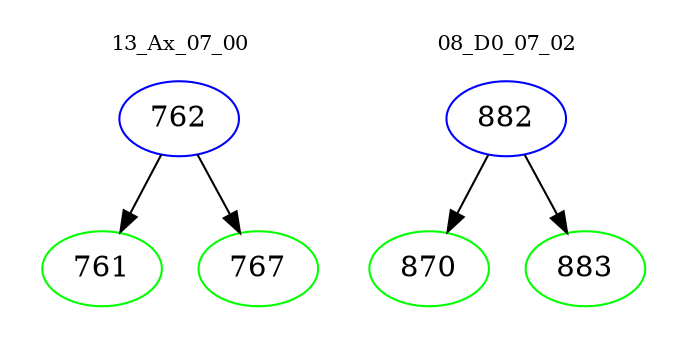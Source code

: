 digraph{
subgraph cluster_0 {
color = white
label = "13_Ax_07_00";
fontsize=10;
T0_762 [label="762", color="blue"]
T0_762 -> T0_761 [color="black"]
T0_761 [label="761", color="green"]
T0_762 -> T0_767 [color="black"]
T0_767 [label="767", color="green"]
}
subgraph cluster_1 {
color = white
label = "08_D0_07_02";
fontsize=10;
T1_882 [label="882", color="blue"]
T1_882 -> T1_870 [color="black"]
T1_870 [label="870", color="green"]
T1_882 -> T1_883 [color="black"]
T1_883 [label="883", color="green"]
}
}
